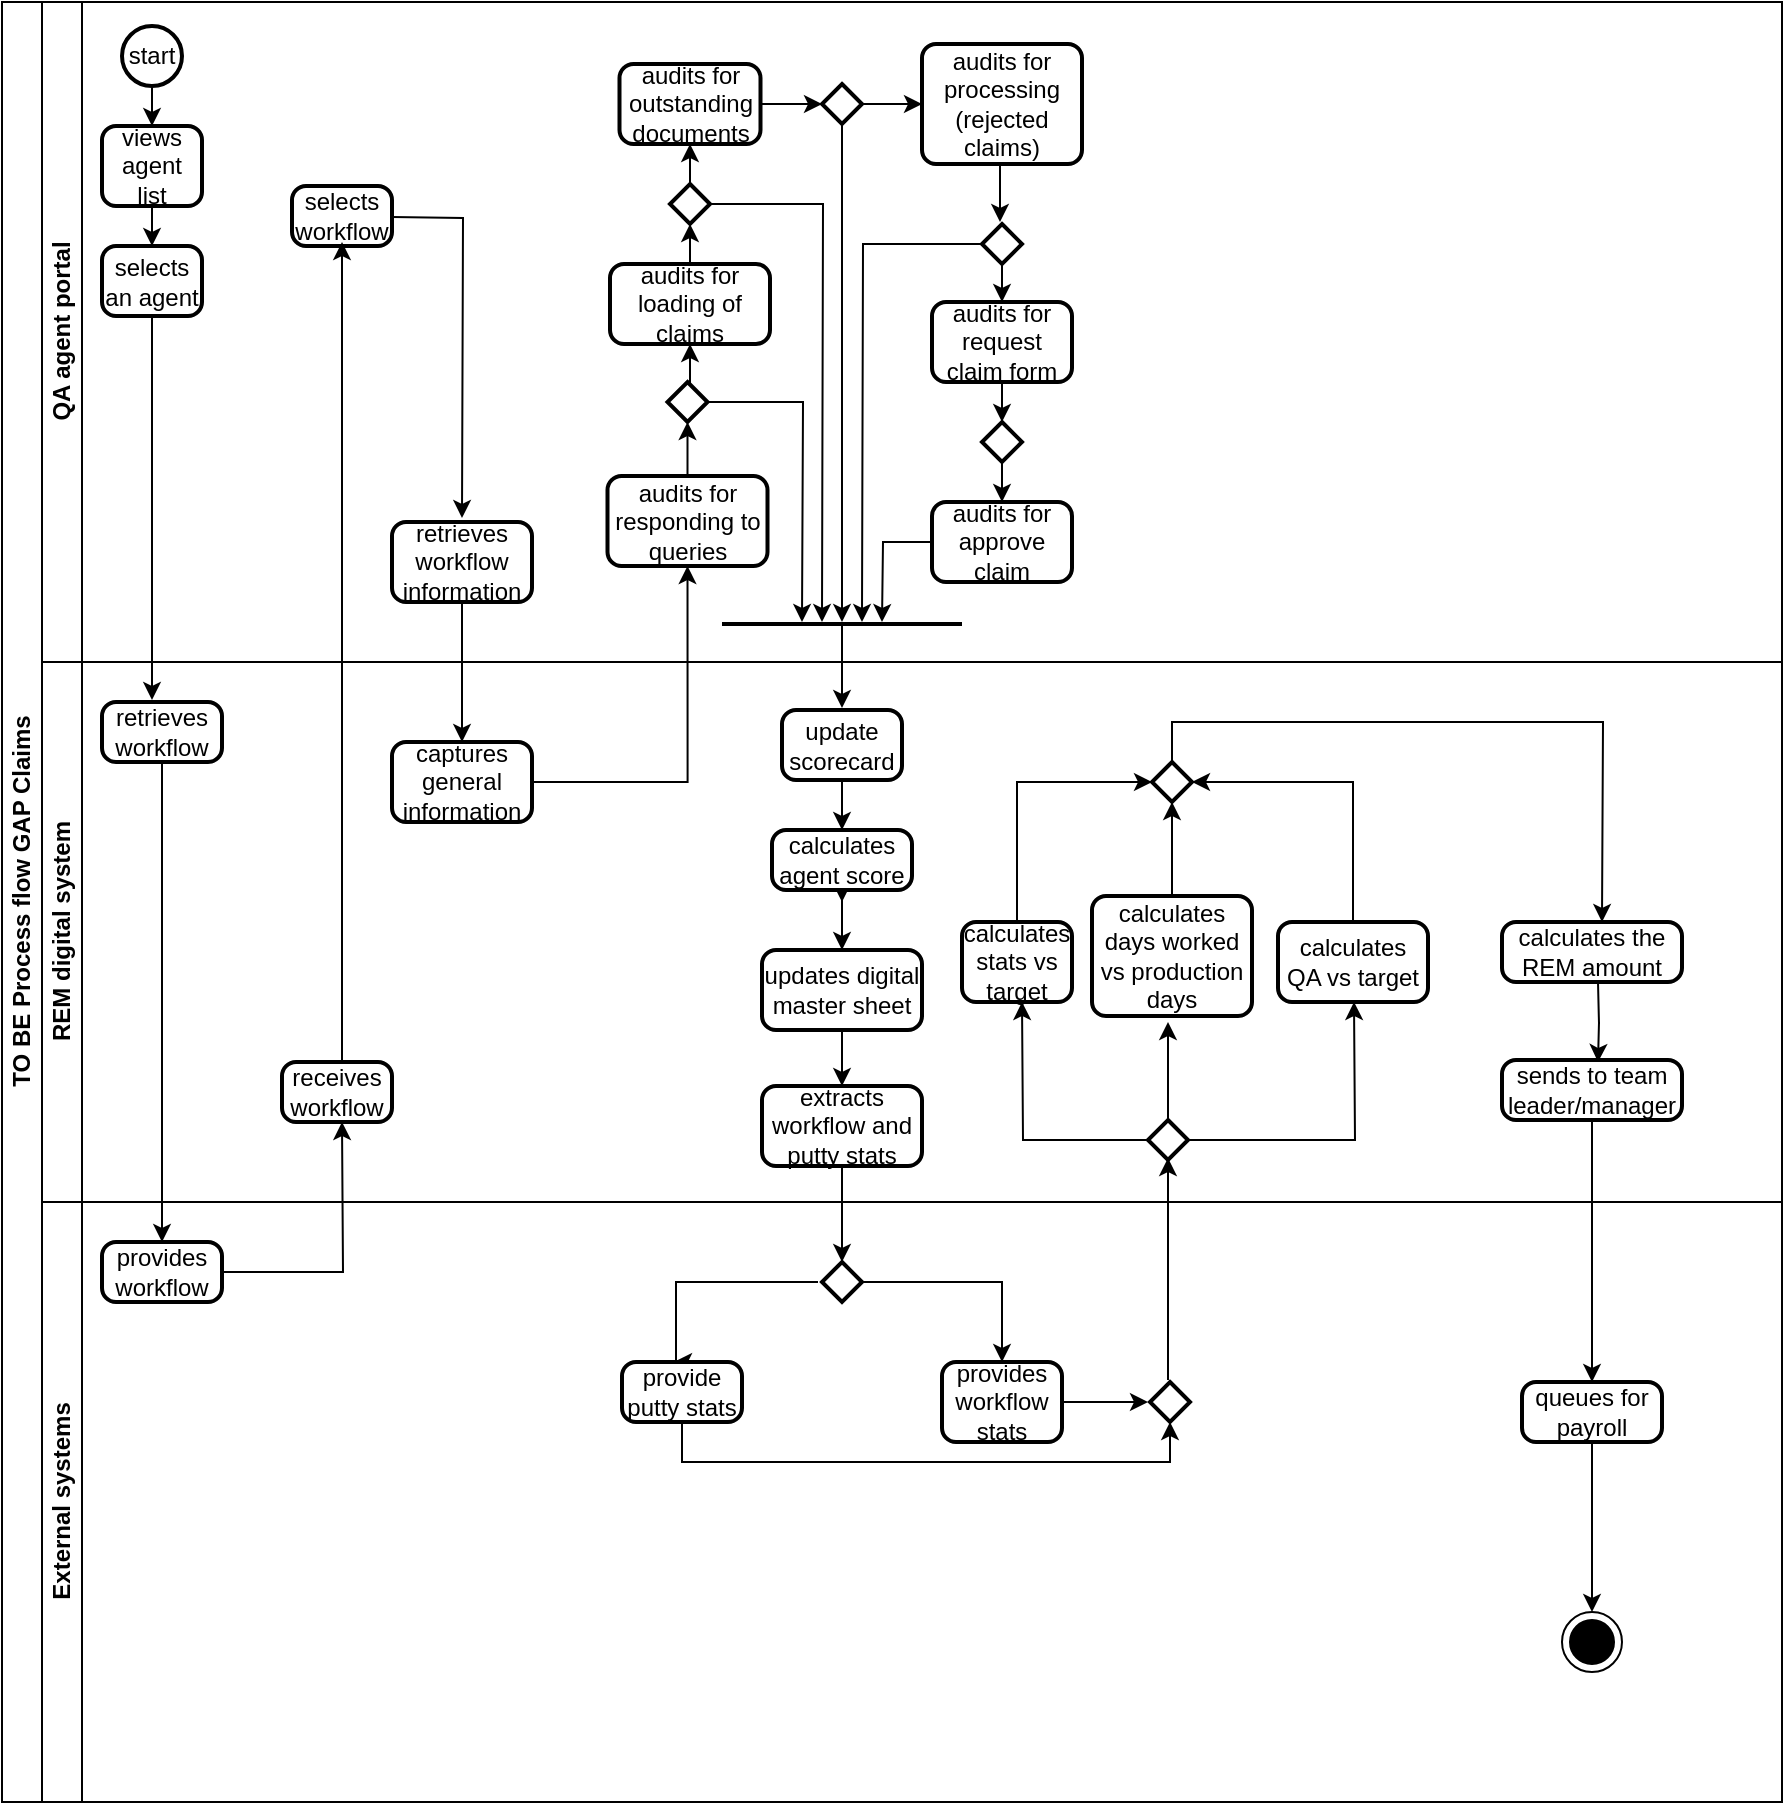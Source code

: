 <mxfile version="26.0.11">
  <diagram name="Page-1" id="bHxEFijC8007QPaECJp6">
    <mxGraphModel dx="794" dy="454" grid="1" gridSize="10" guides="1" tooltips="1" connect="1" arrows="1" fold="1" page="1" pageScale="1" pageWidth="850" pageHeight="1100" math="0" shadow="0">
      <root>
        <mxCell id="0" />
        <mxCell id="1" parent="0" />
        <mxCell id="AQpcyCFNnfoMruxE-PI4-3" value="TO BE Process flow GAP Claims" style="swimlane;childLayout=stackLayout;resizeParent=1;resizeParentMax=0;horizontal=0;startSize=20;horizontalStack=0;html=1;" vertex="1" parent="1">
          <mxGeometry x="70" y="60" width="890" height="900" as="geometry" />
        </mxCell>
        <mxCell id="AQpcyCFNnfoMruxE-PI4-4" value="QA agent portal" style="swimlane;startSize=20;horizontal=0;html=1;" vertex="1" parent="AQpcyCFNnfoMruxE-PI4-3">
          <mxGeometry x="20" width="870" height="330" as="geometry" />
        </mxCell>
        <mxCell id="AQpcyCFNnfoMruxE-PI4-12" style="edgeStyle=orthogonalEdgeStyle;rounded=0;orthogonalLoop=1;jettySize=auto;html=1;exitX=0.5;exitY=1;exitDx=0;exitDy=0;exitPerimeter=0;entryX=0.5;entryY=0;entryDx=0;entryDy=0;" edge="1" parent="AQpcyCFNnfoMruxE-PI4-4" source="AQpcyCFNnfoMruxE-PI4-7" target="AQpcyCFNnfoMruxE-PI4-11">
          <mxGeometry relative="1" as="geometry" />
        </mxCell>
        <mxCell id="AQpcyCFNnfoMruxE-PI4-7" value="start" style="strokeWidth=2;html=1;shape=mxgraph.flowchart.start_2;whiteSpace=wrap;" vertex="1" parent="AQpcyCFNnfoMruxE-PI4-4">
          <mxGeometry x="40" y="12" width="30" height="30" as="geometry" />
        </mxCell>
        <mxCell id="AQpcyCFNnfoMruxE-PI4-11" value="views agent list" style="rounded=1;whiteSpace=wrap;html=1;absoluteArcSize=1;arcSize=14;strokeWidth=2;" vertex="1" parent="AQpcyCFNnfoMruxE-PI4-4">
          <mxGeometry x="30" y="62" width="50" height="40" as="geometry" />
        </mxCell>
        <mxCell id="AQpcyCFNnfoMruxE-PI4-15" value="" style="edgeStyle=orthogonalEdgeStyle;rounded=0;orthogonalLoop=1;jettySize=auto;html=1;exitX=0.5;exitY=1;exitDx=0;exitDy=0;" edge="1" parent="AQpcyCFNnfoMruxE-PI4-4" source="AQpcyCFNnfoMruxE-PI4-11" target="AQpcyCFNnfoMruxE-PI4-14">
          <mxGeometry relative="1" as="geometry">
            <mxPoint x="145" y="182" as="targetPoint" />
            <mxPoint x="145" y="162" as="sourcePoint" />
          </mxGeometry>
        </mxCell>
        <mxCell id="AQpcyCFNnfoMruxE-PI4-16" style="edgeStyle=orthogonalEdgeStyle;rounded=0;orthogonalLoop=1;jettySize=auto;html=1;exitX=0.5;exitY=1;exitDx=0;exitDy=0;" edge="1" parent="AQpcyCFNnfoMruxE-PI4-4" source="AQpcyCFNnfoMruxE-PI4-14">
          <mxGeometry relative="1" as="geometry">
            <mxPoint x="55" y="349" as="targetPoint" />
          </mxGeometry>
        </mxCell>
        <mxCell id="AQpcyCFNnfoMruxE-PI4-14" value="selects an agent" style="rounded=1;whiteSpace=wrap;html=1;absoluteArcSize=1;arcSize=14;strokeWidth=2;" vertex="1" parent="AQpcyCFNnfoMruxE-PI4-4">
          <mxGeometry x="30" y="122" width="50" height="35" as="geometry" />
        </mxCell>
        <mxCell id="neZBOmozRX93bnKHMXi--25" value="audits for responding to queries" style="rounded=1;whiteSpace=wrap;html=1;absoluteArcSize=1;arcSize=14;strokeWidth=2;" parent="AQpcyCFNnfoMruxE-PI4-4" vertex="1">
          <mxGeometry x="282.75" y="237" width="80" height="45" as="geometry" />
        </mxCell>
        <mxCell id="neZBOmozRX93bnKHMXi--26" style="edgeStyle=orthogonalEdgeStyle;rounded=0;orthogonalLoop=1;jettySize=auto;html=1;exitX=0.5;exitY=1;exitDx=0;exitDy=0;" parent="AQpcyCFNnfoMruxE-PI4-4" source="neZBOmozRX93bnKHMXi--25" target="neZBOmozRX93bnKHMXi--25" edge="1">
          <mxGeometry relative="1" as="geometry" />
        </mxCell>
        <mxCell id="AQpcyCFNnfoMruxE-PI4-50" style="edgeStyle=orthogonalEdgeStyle;rounded=0;orthogonalLoop=1;jettySize=auto;html=1;exitX=0.5;exitY=0;exitDx=0;exitDy=0;exitPerimeter=0;entryX=0.5;entryY=1;entryDx=0;entryDy=0;" edge="1" parent="AQpcyCFNnfoMruxE-PI4-4" source="AQpcyCFNnfoMruxE-PI4-31" target="neZBOmozRX93bnKHMXi--30">
          <mxGeometry relative="1" as="geometry" />
        </mxCell>
        <mxCell id="AQpcyCFNnfoMruxE-PI4-75" style="edgeStyle=orthogonalEdgeStyle;rounded=0;orthogonalLoop=1;jettySize=auto;html=1;exitX=1;exitY=0.5;exitDx=0;exitDy=0;exitPerimeter=0;" edge="1" parent="AQpcyCFNnfoMruxE-PI4-4" source="AQpcyCFNnfoMruxE-PI4-31">
          <mxGeometry relative="1" as="geometry">
            <mxPoint x="380" y="310" as="targetPoint" />
          </mxGeometry>
        </mxCell>
        <mxCell id="AQpcyCFNnfoMruxE-PI4-31" value="" style="strokeWidth=2;html=1;shape=mxgraph.flowchart.decision;whiteSpace=wrap;" vertex="1" parent="AQpcyCFNnfoMruxE-PI4-4">
          <mxGeometry x="312.75" y="190" width="20" height="20" as="geometry" />
        </mxCell>
        <mxCell id="AQpcyCFNnfoMruxE-PI4-33" style="edgeStyle=orthogonalEdgeStyle;rounded=0;orthogonalLoop=1;jettySize=auto;html=1;exitX=0.5;exitY=0;exitDx=0;exitDy=0;" edge="1" parent="AQpcyCFNnfoMruxE-PI4-4" source="neZBOmozRX93bnKHMXi--30">
          <mxGeometry relative="1" as="geometry">
            <mxPoint x="324" y="111" as="targetPoint" />
          </mxGeometry>
        </mxCell>
        <mxCell id="neZBOmozRX93bnKHMXi--30" value="audits for loading of claims" style="rounded=1;whiteSpace=wrap;html=1;absoluteArcSize=1;arcSize=14;strokeWidth=2;" parent="AQpcyCFNnfoMruxE-PI4-4" vertex="1">
          <mxGeometry x="284" y="131" width="80" height="40" as="geometry" />
        </mxCell>
        <mxCell id="AQpcyCFNnfoMruxE-PI4-35" style="edgeStyle=orthogonalEdgeStyle;rounded=0;orthogonalLoop=1;jettySize=auto;html=1;exitX=0.5;exitY=0;exitDx=0;exitDy=0;exitPerimeter=0;" edge="1" parent="AQpcyCFNnfoMruxE-PI4-4" source="AQpcyCFNnfoMruxE-PI4-34">
          <mxGeometry relative="1" as="geometry">
            <mxPoint x="324" y="71" as="targetPoint" />
          </mxGeometry>
        </mxCell>
        <mxCell id="AQpcyCFNnfoMruxE-PI4-74" style="edgeStyle=orthogonalEdgeStyle;rounded=0;orthogonalLoop=1;jettySize=auto;html=1;exitX=1;exitY=0.5;exitDx=0;exitDy=0;exitPerimeter=0;" edge="1" parent="AQpcyCFNnfoMruxE-PI4-4" source="AQpcyCFNnfoMruxE-PI4-34">
          <mxGeometry relative="1" as="geometry">
            <mxPoint x="390" y="310" as="targetPoint" />
          </mxGeometry>
        </mxCell>
        <mxCell id="AQpcyCFNnfoMruxE-PI4-34" value="" style="strokeWidth=2;html=1;shape=mxgraph.flowchart.decision;whiteSpace=wrap;" vertex="1" parent="AQpcyCFNnfoMruxE-PI4-4">
          <mxGeometry x="314" y="91" width="20" height="20" as="geometry" />
        </mxCell>
        <mxCell id="AQpcyCFNnfoMruxE-PI4-63" style="edgeStyle=orthogonalEdgeStyle;rounded=0;orthogonalLoop=1;jettySize=auto;html=1;exitX=1;exitY=0.5;exitDx=0;exitDy=0;" edge="1" parent="AQpcyCFNnfoMruxE-PI4-4" source="neZBOmozRX93bnKHMXi--32">
          <mxGeometry relative="1" as="geometry">
            <mxPoint x="390" y="51" as="targetPoint" />
          </mxGeometry>
        </mxCell>
        <mxCell id="neZBOmozRX93bnKHMXi--32" value="audits for outstanding documents" style="rounded=1;whiteSpace=wrap;html=1;absoluteArcSize=1;arcSize=14;strokeWidth=2;" parent="AQpcyCFNnfoMruxE-PI4-4" vertex="1">
          <mxGeometry x="288.75" y="31" width="70.5" height="40" as="geometry" />
        </mxCell>
        <mxCell id="AQpcyCFNnfoMruxE-PI4-45" style="edgeStyle=orthogonalEdgeStyle;rounded=0;orthogonalLoop=1;jettySize=auto;html=1;exitX=1;exitY=0.25;exitDx=0;exitDy=0;" edge="1" parent="AQpcyCFNnfoMruxE-PI4-4">
          <mxGeometry relative="1" as="geometry">
            <mxPoint x="210" y="258" as="targetPoint" />
            <mxPoint x="175" y="107.5" as="sourcePoint" />
          </mxGeometry>
        </mxCell>
        <mxCell id="AQpcyCFNnfoMruxE-PI4-44" value="selects workflow" style="rounded=1;whiteSpace=wrap;html=1;absoluteArcSize=1;arcSize=14;strokeWidth=2;" vertex="1" parent="AQpcyCFNnfoMruxE-PI4-4">
          <mxGeometry x="125" y="92" width="50" height="30" as="geometry" />
        </mxCell>
        <mxCell id="AQpcyCFNnfoMruxE-PI4-47" style="edgeStyle=orthogonalEdgeStyle;rounded=0;orthogonalLoop=1;jettySize=auto;html=1;exitX=0.5;exitY=1;exitDx=0;exitDy=0;" edge="1" parent="AQpcyCFNnfoMruxE-PI4-4" source="AQpcyCFNnfoMruxE-PI4-46">
          <mxGeometry relative="1" as="geometry">
            <mxPoint x="210" y="370" as="targetPoint" />
          </mxGeometry>
        </mxCell>
        <mxCell id="AQpcyCFNnfoMruxE-PI4-46" value="retrieves workflow information" style="rounded=1;whiteSpace=wrap;html=1;absoluteArcSize=1;arcSize=14;strokeWidth=2;" vertex="1" parent="AQpcyCFNnfoMruxE-PI4-4">
          <mxGeometry x="175" y="260" width="70" height="40" as="geometry" />
        </mxCell>
        <mxCell id="AQpcyCFNnfoMruxE-PI4-49" style="edgeStyle=orthogonalEdgeStyle;rounded=0;orthogonalLoop=1;jettySize=auto;html=1;exitX=0.5;exitY=0;exitDx=0;exitDy=0;entryX=0.5;entryY=1;entryDx=0;entryDy=0;entryPerimeter=0;" edge="1" parent="AQpcyCFNnfoMruxE-PI4-4" source="neZBOmozRX93bnKHMXi--25" target="AQpcyCFNnfoMruxE-PI4-31">
          <mxGeometry relative="1" as="geometry" />
        </mxCell>
        <mxCell id="AQpcyCFNnfoMruxE-PI4-64" style="edgeStyle=orthogonalEdgeStyle;rounded=0;orthogonalLoop=1;jettySize=auto;html=1;exitX=1;exitY=0.5;exitDx=0;exitDy=0;exitPerimeter=0;" edge="1" parent="AQpcyCFNnfoMruxE-PI4-4" source="AQpcyCFNnfoMruxE-PI4-60">
          <mxGeometry relative="1" as="geometry">
            <mxPoint x="440" y="51" as="targetPoint" />
          </mxGeometry>
        </mxCell>
        <mxCell id="AQpcyCFNnfoMruxE-PI4-76" style="edgeStyle=orthogonalEdgeStyle;rounded=0;orthogonalLoop=1;jettySize=auto;html=1;exitX=0.5;exitY=1;exitDx=0;exitDy=0;exitPerimeter=0;" edge="1" parent="AQpcyCFNnfoMruxE-PI4-4" source="AQpcyCFNnfoMruxE-PI4-60">
          <mxGeometry relative="1" as="geometry">
            <mxPoint x="400" y="310" as="targetPoint" />
          </mxGeometry>
        </mxCell>
        <mxCell id="AQpcyCFNnfoMruxE-PI4-60" value="" style="strokeWidth=2;html=1;shape=mxgraph.flowchart.decision;whiteSpace=wrap;" vertex="1" parent="AQpcyCFNnfoMruxE-PI4-4">
          <mxGeometry x="390" y="41" width="20" height="20" as="geometry" />
        </mxCell>
        <mxCell id="AQpcyCFNnfoMruxE-PI4-65" style="edgeStyle=orthogonalEdgeStyle;rounded=0;orthogonalLoop=1;jettySize=auto;html=1;exitX=0.5;exitY=1;exitDx=0;exitDy=0;" edge="1" parent="AQpcyCFNnfoMruxE-PI4-4">
          <mxGeometry relative="1" as="geometry">
            <mxPoint x="479" y="110" as="targetPoint" />
            <mxPoint x="489" y="81" as="sourcePoint" />
          </mxGeometry>
        </mxCell>
        <mxCell id="neZBOmozRX93bnKHMXi--34" value="audits for processing (rejected claims)" style="rounded=1;whiteSpace=wrap;html=1;absoluteArcSize=1;arcSize=14;strokeWidth=2;" parent="AQpcyCFNnfoMruxE-PI4-4" vertex="1">
          <mxGeometry x="440" y="21" width="80" height="60" as="geometry" />
        </mxCell>
        <mxCell id="AQpcyCFNnfoMruxE-PI4-71" style="edgeStyle=orthogonalEdgeStyle;rounded=0;orthogonalLoop=1;jettySize=auto;html=1;exitX=0.5;exitY=1;exitDx=0;exitDy=0;" edge="1" parent="AQpcyCFNnfoMruxE-PI4-4" source="neZBOmozRX93bnKHMXi--36">
          <mxGeometry relative="1" as="geometry">
            <mxPoint x="480" y="210" as="targetPoint" />
          </mxGeometry>
        </mxCell>
        <mxCell id="neZBOmozRX93bnKHMXi--36" value="audits for request claim form" style="rounded=1;whiteSpace=wrap;html=1;absoluteArcSize=1;arcSize=14;strokeWidth=2;" parent="AQpcyCFNnfoMruxE-PI4-4" vertex="1">
          <mxGeometry x="445" y="150" width="70" height="40" as="geometry" />
        </mxCell>
        <mxCell id="AQpcyCFNnfoMruxE-PI4-70" style="edgeStyle=orthogonalEdgeStyle;rounded=0;orthogonalLoop=1;jettySize=auto;html=1;exitX=0.5;exitY=1;exitDx=0;exitDy=0;exitPerimeter=0;" edge="1" parent="AQpcyCFNnfoMruxE-PI4-4" source="AQpcyCFNnfoMruxE-PI4-68">
          <mxGeometry relative="1" as="geometry">
            <mxPoint x="480" y="150" as="targetPoint" />
          </mxGeometry>
        </mxCell>
        <mxCell id="AQpcyCFNnfoMruxE-PI4-77" style="edgeStyle=orthogonalEdgeStyle;rounded=0;orthogonalLoop=1;jettySize=auto;html=1;exitX=0;exitY=0.5;exitDx=0;exitDy=0;exitPerimeter=0;" edge="1" parent="AQpcyCFNnfoMruxE-PI4-4" source="AQpcyCFNnfoMruxE-PI4-68">
          <mxGeometry relative="1" as="geometry">
            <mxPoint x="410" y="310" as="targetPoint" />
          </mxGeometry>
        </mxCell>
        <mxCell id="AQpcyCFNnfoMruxE-PI4-68" value="" style="strokeWidth=2;html=1;shape=mxgraph.flowchart.decision;whiteSpace=wrap;" vertex="1" parent="AQpcyCFNnfoMruxE-PI4-4">
          <mxGeometry x="470" y="111" width="20" height="20" as="geometry" />
        </mxCell>
        <mxCell id="AQpcyCFNnfoMruxE-PI4-73" style="edgeStyle=orthogonalEdgeStyle;rounded=0;orthogonalLoop=1;jettySize=auto;html=1;exitX=0.5;exitY=1;exitDx=0;exitDy=0;exitPerimeter=0;" edge="1" parent="AQpcyCFNnfoMruxE-PI4-4" source="AQpcyCFNnfoMruxE-PI4-72">
          <mxGeometry relative="1" as="geometry">
            <mxPoint x="480" y="250" as="targetPoint" />
          </mxGeometry>
        </mxCell>
        <mxCell id="AQpcyCFNnfoMruxE-PI4-72" value="" style="strokeWidth=2;html=1;shape=mxgraph.flowchart.decision;whiteSpace=wrap;" vertex="1" parent="AQpcyCFNnfoMruxE-PI4-4">
          <mxGeometry x="470" y="210" width="20" height="20" as="geometry" />
        </mxCell>
        <mxCell id="AQpcyCFNnfoMruxE-PI4-79" style="edgeStyle=orthogonalEdgeStyle;rounded=0;orthogonalLoop=1;jettySize=auto;html=1;exitX=0;exitY=0.5;exitDx=0;exitDy=0;" edge="1" parent="AQpcyCFNnfoMruxE-PI4-4" source="neZBOmozRX93bnKHMXi--39">
          <mxGeometry relative="1" as="geometry">
            <mxPoint x="420" y="310" as="targetPoint" />
          </mxGeometry>
        </mxCell>
        <mxCell id="neZBOmozRX93bnKHMXi--39" value="audits for approve claim" style="rounded=1;whiteSpace=wrap;html=1;absoluteArcSize=1;arcSize=14;strokeWidth=2;" parent="AQpcyCFNnfoMruxE-PI4-4" vertex="1">
          <mxGeometry x="445" y="250" width="70" height="40" as="geometry" />
        </mxCell>
        <mxCell id="AQpcyCFNnfoMruxE-PI4-80" value="" style="line;strokeWidth=2;html=1;" vertex="1" parent="AQpcyCFNnfoMruxE-PI4-4">
          <mxGeometry x="340" y="306" width="120" height="10" as="geometry" />
        </mxCell>
        <mxCell id="AQpcyCFNnfoMruxE-PI4-5" value="REM digital system" style="swimlane;startSize=20;horizontal=0;html=1;" vertex="1" parent="AQpcyCFNnfoMruxE-PI4-3">
          <mxGeometry x="20" y="330" width="870" height="270" as="geometry" />
        </mxCell>
        <mxCell id="AQpcyCFNnfoMruxE-PI4-19" style="edgeStyle=orthogonalEdgeStyle;rounded=0;orthogonalLoop=1;jettySize=auto;html=1;exitX=0.5;exitY=1;exitDx=0;exitDy=0;" edge="1" parent="AQpcyCFNnfoMruxE-PI4-5" source="AQpcyCFNnfoMruxE-PI4-17">
          <mxGeometry relative="1" as="geometry">
            <mxPoint x="60" y="290" as="targetPoint" />
          </mxGeometry>
        </mxCell>
        <mxCell id="AQpcyCFNnfoMruxE-PI4-17" value="retrieves workflow" style="rounded=1;whiteSpace=wrap;html=1;absoluteArcSize=1;arcSize=14;strokeWidth=2;" vertex="1" parent="AQpcyCFNnfoMruxE-PI4-5">
          <mxGeometry x="30" y="20" width="60" height="30" as="geometry" />
        </mxCell>
        <mxCell id="AQpcyCFNnfoMruxE-PI4-24" value="captures general information" style="rounded=1;whiteSpace=wrap;html=1;absoluteArcSize=1;arcSize=14;strokeWidth=2;" vertex="1" parent="AQpcyCFNnfoMruxE-PI4-5">
          <mxGeometry x="175" y="40" width="70" height="40" as="geometry" />
        </mxCell>
        <mxCell id="AQpcyCFNnfoMruxE-PI4-36" value="receives workflow" style="rounded=1;whiteSpace=wrap;html=1;absoluteArcSize=1;arcSize=14;strokeWidth=2;" vertex="1" parent="AQpcyCFNnfoMruxE-PI4-5">
          <mxGeometry x="120" y="200" width="55" height="30" as="geometry" />
        </mxCell>
        <mxCell id="AQpcyCFNnfoMruxE-PI4-43" value="" style="endArrow=classic;html=1;rounded=0;" edge="1" parent="AQpcyCFNnfoMruxE-PI4-5">
          <mxGeometry width="50" height="50" relative="1" as="geometry">
            <mxPoint x="150" y="200" as="sourcePoint" />
            <mxPoint x="150" y="-210" as="targetPoint" />
          </mxGeometry>
        </mxCell>
        <mxCell id="AQpcyCFNnfoMruxE-PI4-81" value="" style="endArrow=classic;html=1;rounded=0;" edge="1" parent="AQpcyCFNnfoMruxE-PI4-5">
          <mxGeometry width="50" height="50" relative="1" as="geometry">
            <mxPoint x="400" y="-18" as="sourcePoint" />
            <mxPoint x="400" y="23" as="targetPoint" />
            <Array as="points" />
          </mxGeometry>
        </mxCell>
        <mxCell id="AQpcyCFNnfoMruxE-PI4-83" style="edgeStyle=orthogonalEdgeStyle;rounded=0;orthogonalLoop=1;jettySize=auto;html=1;exitX=0.5;exitY=1;exitDx=0;exitDy=0;" edge="1" parent="AQpcyCFNnfoMruxE-PI4-5" source="AQpcyCFNnfoMruxE-PI4-85">
          <mxGeometry relative="1" as="geometry">
            <mxPoint x="400" y="120" as="targetPoint" />
          </mxGeometry>
        </mxCell>
        <mxCell id="AQpcyCFNnfoMruxE-PI4-82" value="update scorecard" style="rounded=1;whiteSpace=wrap;html=1;absoluteArcSize=1;arcSize=14;strokeWidth=2;" vertex="1" parent="AQpcyCFNnfoMruxE-PI4-5">
          <mxGeometry x="370" y="24" width="60" height="35" as="geometry" />
        </mxCell>
        <mxCell id="AQpcyCFNnfoMruxE-PI4-86" value="" style="edgeStyle=orthogonalEdgeStyle;rounded=0;orthogonalLoop=1;jettySize=auto;html=1;exitX=0.5;exitY=1;exitDx=0;exitDy=0;" edge="1" parent="AQpcyCFNnfoMruxE-PI4-5" source="AQpcyCFNnfoMruxE-PI4-82" target="AQpcyCFNnfoMruxE-PI4-85">
          <mxGeometry relative="1" as="geometry">
            <mxPoint x="490" y="474" as="targetPoint" />
            <mxPoint x="490" y="449" as="sourcePoint" />
          </mxGeometry>
        </mxCell>
        <mxCell id="AQpcyCFNnfoMruxE-PI4-85" value="calculates agent score" style="rounded=1;whiteSpace=wrap;html=1;absoluteArcSize=1;arcSize=14;strokeWidth=2;" vertex="1" parent="AQpcyCFNnfoMruxE-PI4-5">
          <mxGeometry x="365" y="84" width="70" height="30" as="geometry" />
        </mxCell>
        <mxCell id="AQpcyCFNnfoMruxE-PI4-90" style="edgeStyle=orthogonalEdgeStyle;rounded=0;orthogonalLoop=1;jettySize=auto;html=1;exitX=0.5;exitY=1;exitDx=0;exitDy=0;" edge="1" parent="AQpcyCFNnfoMruxE-PI4-5" source="AQpcyCFNnfoMruxE-PI4-88">
          <mxGeometry relative="1" as="geometry">
            <mxPoint x="400" y="212" as="targetPoint" />
          </mxGeometry>
        </mxCell>
        <mxCell id="AQpcyCFNnfoMruxE-PI4-88" value="updates digital master sheet" style="rounded=1;whiteSpace=wrap;html=1;absoluteArcSize=1;arcSize=14;strokeWidth=2;" vertex="1" parent="AQpcyCFNnfoMruxE-PI4-5">
          <mxGeometry x="360" y="144" width="80" height="40" as="geometry" />
        </mxCell>
        <mxCell id="AQpcyCFNnfoMruxE-PI4-89" value="" style="edgeStyle=orthogonalEdgeStyle;rounded=0;orthogonalLoop=1;jettySize=auto;html=1;exitX=0.5;exitY=1;exitDx=0;exitDy=0;" edge="1" parent="AQpcyCFNnfoMruxE-PI4-5" source="AQpcyCFNnfoMruxE-PI4-85" target="AQpcyCFNnfoMruxE-PI4-88">
          <mxGeometry relative="1" as="geometry">
            <mxPoint x="490" y="534" as="targetPoint" />
            <mxPoint x="490" y="504" as="sourcePoint" />
          </mxGeometry>
        </mxCell>
        <mxCell id="AQpcyCFNnfoMruxE-PI4-95" style="edgeStyle=orthogonalEdgeStyle;rounded=0;orthogonalLoop=1;jettySize=auto;html=1;exitX=0.5;exitY=1;exitDx=0;exitDy=0;" edge="1" parent="AQpcyCFNnfoMruxE-PI4-5" source="AQpcyCFNnfoMruxE-PI4-92">
          <mxGeometry relative="1" as="geometry">
            <mxPoint x="400" y="300" as="targetPoint" />
          </mxGeometry>
        </mxCell>
        <mxCell id="AQpcyCFNnfoMruxE-PI4-92" value="extracts workflow and putty stats" style="rounded=1;whiteSpace=wrap;html=1;absoluteArcSize=1;arcSize=14;strokeWidth=2;" vertex="1" parent="AQpcyCFNnfoMruxE-PI4-5">
          <mxGeometry x="360" y="212" width="80" height="40" as="geometry" />
        </mxCell>
        <mxCell id="AQpcyCFNnfoMruxE-PI4-109" style="edgeStyle=orthogonalEdgeStyle;rounded=0;orthogonalLoop=1;jettySize=auto;html=1;exitX=0;exitY=0.5;exitDx=0;exitDy=0;exitPerimeter=0;" edge="1" parent="AQpcyCFNnfoMruxE-PI4-5" source="AQpcyCFNnfoMruxE-PI4-107">
          <mxGeometry relative="1" as="geometry">
            <mxPoint x="490" y="170" as="targetPoint" />
          </mxGeometry>
        </mxCell>
        <mxCell id="AQpcyCFNnfoMruxE-PI4-115" style="edgeStyle=orthogonalEdgeStyle;rounded=0;orthogonalLoop=1;jettySize=auto;html=1;exitX=0.5;exitY=0;exitDx=0;exitDy=0;exitPerimeter=0;" edge="1" parent="AQpcyCFNnfoMruxE-PI4-5" source="AQpcyCFNnfoMruxE-PI4-107">
          <mxGeometry relative="1" as="geometry">
            <mxPoint x="563" y="180" as="targetPoint" />
          </mxGeometry>
        </mxCell>
        <mxCell id="AQpcyCFNnfoMruxE-PI4-117" style="edgeStyle=orthogonalEdgeStyle;rounded=0;orthogonalLoop=1;jettySize=auto;html=1;exitX=1;exitY=0.5;exitDx=0;exitDy=0;exitPerimeter=0;" edge="1" parent="AQpcyCFNnfoMruxE-PI4-5" source="AQpcyCFNnfoMruxE-PI4-107">
          <mxGeometry relative="1" as="geometry">
            <mxPoint x="656" y="170" as="targetPoint" />
            <mxPoint x="579" y="239" as="sourcePoint" />
          </mxGeometry>
        </mxCell>
        <mxCell id="AQpcyCFNnfoMruxE-PI4-107" value="" style="strokeWidth=2;html=1;shape=mxgraph.flowchart.decision;whiteSpace=wrap;" vertex="1" parent="AQpcyCFNnfoMruxE-PI4-5">
          <mxGeometry x="553" y="229" width="20" height="20" as="geometry" />
        </mxCell>
        <mxCell id="AQpcyCFNnfoMruxE-PI4-111" value="calculates stats vs target" style="rounded=1;whiteSpace=wrap;html=1;absoluteArcSize=1;arcSize=14;strokeWidth=2;" vertex="1" parent="AQpcyCFNnfoMruxE-PI4-5">
          <mxGeometry x="460" y="130" width="55" height="40" as="geometry" />
        </mxCell>
        <mxCell id="AQpcyCFNnfoMruxE-PI4-119" style="edgeStyle=orthogonalEdgeStyle;rounded=0;orthogonalLoop=1;jettySize=auto;html=1;exitX=0.5;exitY=0;exitDx=0;exitDy=0;" edge="1" parent="AQpcyCFNnfoMruxE-PI4-5" source="AQpcyCFNnfoMruxE-PI4-120">
          <mxGeometry relative="1" as="geometry">
            <mxPoint x="565" y="70" as="targetPoint" />
          </mxGeometry>
        </mxCell>
        <mxCell id="AQpcyCFNnfoMruxE-PI4-114" value="calculates days worked vs production days" style="rounded=1;whiteSpace=wrap;html=1;absoluteArcSize=1;arcSize=14;strokeWidth=2;" vertex="1" parent="AQpcyCFNnfoMruxE-PI4-5">
          <mxGeometry x="525" y="117" width="80" height="60" as="geometry" />
        </mxCell>
        <mxCell id="AQpcyCFNnfoMruxE-PI4-118" value="calculates QA vs target" style="rounded=1;whiteSpace=wrap;html=1;absoluteArcSize=1;arcSize=14;strokeWidth=2;" vertex="1" parent="AQpcyCFNnfoMruxE-PI4-5">
          <mxGeometry x="618" y="130" width="75" height="40" as="geometry" />
        </mxCell>
        <mxCell id="AQpcyCFNnfoMruxE-PI4-125" style="edgeStyle=orthogonalEdgeStyle;rounded=0;orthogonalLoop=1;jettySize=auto;html=1;exitX=0.5;exitY=0;exitDx=0;exitDy=0;exitPerimeter=0;" edge="1" parent="AQpcyCFNnfoMruxE-PI4-5" source="AQpcyCFNnfoMruxE-PI4-120">
          <mxGeometry relative="1" as="geometry">
            <mxPoint x="780" y="130" as="targetPoint" />
          </mxGeometry>
        </mxCell>
        <mxCell id="AQpcyCFNnfoMruxE-PI4-120" value="" style="strokeWidth=2;html=1;shape=mxgraph.flowchart.decision;whiteSpace=wrap;" vertex="1" parent="AQpcyCFNnfoMruxE-PI4-5">
          <mxGeometry x="555" y="50" width="20" height="20" as="geometry" />
        </mxCell>
        <mxCell id="AQpcyCFNnfoMruxE-PI4-121" value="" style="edgeStyle=orthogonalEdgeStyle;rounded=0;orthogonalLoop=1;jettySize=auto;html=1;exitX=0.5;exitY=0;exitDx=0;exitDy=0;" edge="1" parent="AQpcyCFNnfoMruxE-PI4-5" source="AQpcyCFNnfoMruxE-PI4-114" target="AQpcyCFNnfoMruxE-PI4-120">
          <mxGeometry relative="1" as="geometry">
            <mxPoint x="655" y="460" as="targetPoint" />
            <mxPoint x="655" y="507" as="sourcePoint" />
          </mxGeometry>
        </mxCell>
        <mxCell id="AQpcyCFNnfoMruxE-PI4-122" style="edgeStyle=orthogonalEdgeStyle;rounded=0;orthogonalLoop=1;jettySize=auto;html=1;exitX=0.5;exitY=0;exitDx=0;exitDy=0;entryX=0;entryY=0.5;entryDx=0;entryDy=0;entryPerimeter=0;" edge="1" parent="AQpcyCFNnfoMruxE-PI4-5" source="AQpcyCFNnfoMruxE-PI4-111" target="AQpcyCFNnfoMruxE-PI4-120">
          <mxGeometry relative="1" as="geometry" />
        </mxCell>
        <mxCell id="AQpcyCFNnfoMruxE-PI4-123" style="edgeStyle=orthogonalEdgeStyle;rounded=0;orthogonalLoop=1;jettySize=auto;html=1;exitX=0.5;exitY=0;exitDx=0;exitDy=0;entryX=1;entryY=0.5;entryDx=0;entryDy=0;entryPerimeter=0;" edge="1" parent="AQpcyCFNnfoMruxE-PI4-5" source="AQpcyCFNnfoMruxE-PI4-118" target="AQpcyCFNnfoMruxE-PI4-120">
          <mxGeometry relative="1" as="geometry" />
        </mxCell>
        <mxCell id="AQpcyCFNnfoMruxE-PI4-128" style="edgeStyle=orthogonalEdgeStyle;rounded=0;orthogonalLoop=1;jettySize=auto;html=1;exitX=0.5;exitY=1;exitDx=0;exitDy=0;" edge="1" parent="AQpcyCFNnfoMruxE-PI4-5">
          <mxGeometry relative="1" as="geometry">
            <mxPoint x="778" y="200" as="targetPoint" />
            <mxPoint x="778" y="160" as="sourcePoint" />
          </mxGeometry>
        </mxCell>
        <mxCell id="AQpcyCFNnfoMruxE-PI4-126" value="calculates the REM amount" style="rounded=1;whiteSpace=wrap;html=1;absoluteArcSize=1;arcSize=14;strokeWidth=2;" vertex="1" parent="AQpcyCFNnfoMruxE-PI4-5">
          <mxGeometry x="730" y="130" width="90" height="30" as="geometry" />
        </mxCell>
        <mxCell id="AQpcyCFNnfoMruxE-PI4-131" style="edgeStyle=orthogonalEdgeStyle;rounded=0;orthogonalLoop=1;jettySize=auto;html=1;exitX=0.5;exitY=1;exitDx=0;exitDy=0;" edge="1" parent="AQpcyCFNnfoMruxE-PI4-5" source="AQpcyCFNnfoMruxE-PI4-129">
          <mxGeometry relative="1" as="geometry">
            <mxPoint x="775" y="360" as="targetPoint" />
          </mxGeometry>
        </mxCell>
        <mxCell id="AQpcyCFNnfoMruxE-PI4-129" value="sends to team leader/manager" style="rounded=1;whiteSpace=wrap;html=1;absoluteArcSize=1;arcSize=14;strokeWidth=2;" vertex="1" parent="AQpcyCFNnfoMruxE-PI4-5">
          <mxGeometry x="730" y="199" width="90" height="30" as="geometry" />
        </mxCell>
        <mxCell id="AQpcyCFNnfoMruxE-PI4-6" value="External systems" style="swimlane;startSize=20;horizontal=0;html=1;" vertex="1" parent="AQpcyCFNnfoMruxE-PI4-3">
          <mxGeometry x="20" y="600" width="870" height="300" as="geometry" />
        </mxCell>
        <mxCell id="AQpcyCFNnfoMruxE-PI4-21" style="edgeStyle=orthogonalEdgeStyle;rounded=0;orthogonalLoop=1;jettySize=auto;html=1;exitX=1;exitY=0.5;exitDx=0;exitDy=0;" edge="1" parent="AQpcyCFNnfoMruxE-PI4-6" source="AQpcyCFNnfoMruxE-PI4-20">
          <mxGeometry relative="1" as="geometry">
            <mxPoint x="150" y="-40" as="targetPoint" />
          </mxGeometry>
        </mxCell>
        <mxCell id="AQpcyCFNnfoMruxE-PI4-20" value="provides workflow" style="rounded=1;whiteSpace=wrap;html=1;absoluteArcSize=1;arcSize=14;strokeWidth=2;" vertex="1" parent="AQpcyCFNnfoMruxE-PI4-6">
          <mxGeometry x="30" y="20" width="60" height="30" as="geometry" />
        </mxCell>
        <mxCell id="AQpcyCFNnfoMruxE-PI4-97" style="edgeStyle=orthogonalEdgeStyle;rounded=0;orthogonalLoop=1;jettySize=auto;html=1;" edge="1" parent="AQpcyCFNnfoMruxE-PI4-6">
          <mxGeometry relative="1" as="geometry">
            <mxPoint x="316" y="80" as="targetPoint" />
            <mxPoint x="388" y="40" as="sourcePoint" />
            <Array as="points">
              <mxPoint x="317" y="40" />
            </Array>
          </mxGeometry>
        </mxCell>
        <mxCell id="AQpcyCFNnfoMruxE-PI4-98" style="edgeStyle=orthogonalEdgeStyle;rounded=0;orthogonalLoop=1;jettySize=auto;html=1;exitX=1;exitY=0.5;exitDx=0;exitDy=0;exitPerimeter=0;" edge="1" parent="AQpcyCFNnfoMruxE-PI4-6" source="AQpcyCFNnfoMruxE-PI4-100">
          <mxGeometry relative="1" as="geometry">
            <mxPoint x="480" y="80" as="targetPoint" />
          </mxGeometry>
        </mxCell>
        <mxCell id="AQpcyCFNnfoMruxE-PI4-96" value="" style="strokeWidth=2;html=1;shape=mxgraph.flowchart.decision;whiteSpace=wrap;" vertex="1" parent="AQpcyCFNnfoMruxE-PI4-6">
          <mxGeometry x="390" y="30" width="20" height="20" as="geometry" />
        </mxCell>
        <mxCell id="AQpcyCFNnfoMruxE-PI4-99" value="provide putty stats" style="rounded=1;whiteSpace=wrap;html=1;absoluteArcSize=1;arcSize=14;strokeWidth=2;" vertex="1" parent="AQpcyCFNnfoMruxE-PI4-6">
          <mxGeometry x="290" y="80" width="60" height="30" as="geometry" />
        </mxCell>
        <mxCell id="AQpcyCFNnfoMruxE-PI4-103" style="edgeStyle=orthogonalEdgeStyle;rounded=0;orthogonalLoop=1;jettySize=auto;html=1;exitX=1;exitY=0.5;exitDx=0;exitDy=0;" edge="1" parent="AQpcyCFNnfoMruxE-PI4-6" source="AQpcyCFNnfoMruxE-PI4-100">
          <mxGeometry relative="1" as="geometry">
            <mxPoint x="553" y="100" as="targetPoint" />
            <mxPoint x="523" y="100" as="sourcePoint" />
          </mxGeometry>
        </mxCell>
        <mxCell id="AQpcyCFNnfoMruxE-PI4-100" value="provides workflow stats" style="rounded=1;whiteSpace=wrap;html=1;absoluteArcSize=1;arcSize=14;strokeWidth=2;" vertex="1" parent="AQpcyCFNnfoMruxE-PI4-6">
          <mxGeometry x="450" y="80" width="60" height="40" as="geometry" />
        </mxCell>
        <mxCell id="AQpcyCFNnfoMruxE-PI4-101" value="" style="edgeStyle=orthogonalEdgeStyle;rounded=0;orthogonalLoop=1;jettySize=auto;html=1;exitX=1;exitY=0.5;exitDx=0;exitDy=0;exitPerimeter=0;" edge="1" parent="AQpcyCFNnfoMruxE-PI4-6" source="AQpcyCFNnfoMruxE-PI4-96" target="AQpcyCFNnfoMruxE-PI4-100">
          <mxGeometry relative="1" as="geometry">
            <mxPoint x="570" y="740" as="targetPoint" />
            <mxPoint x="500" y="700" as="sourcePoint" />
          </mxGeometry>
        </mxCell>
        <mxCell id="AQpcyCFNnfoMruxE-PI4-106" style="edgeStyle=orthogonalEdgeStyle;rounded=0;orthogonalLoop=1;jettySize=auto;html=1;" edge="1" parent="AQpcyCFNnfoMruxE-PI4-6">
          <mxGeometry relative="1" as="geometry">
            <mxPoint x="563" y="-22" as="targetPoint" />
            <mxPoint x="563" y="89" as="sourcePoint" />
          </mxGeometry>
        </mxCell>
        <mxCell id="AQpcyCFNnfoMruxE-PI4-104" value="" style="strokeWidth=2;html=1;shape=mxgraph.flowchart.decision;whiteSpace=wrap;" vertex="1" parent="AQpcyCFNnfoMruxE-PI4-6">
          <mxGeometry x="554" y="90" width="20" height="20" as="geometry" />
        </mxCell>
        <mxCell id="AQpcyCFNnfoMruxE-PI4-105" style="edgeStyle=orthogonalEdgeStyle;rounded=0;orthogonalLoop=1;jettySize=auto;html=1;exitX=0.5;exitY=1;exitDx=0;exitDy=0;entryX=0.5;entryY=1;entryDx=0;entryDy=0;entryPerimeter=0;" edge="1" parent="AQpcyCFNnfoMruxE-PI4-6" source="AQpcyCFNnfoMruxE-PI4-99" target="AQpcyCFNnfoMruxE-PI4-104">
          <mxGeometry relative="1" as="geometry" />
        </mxCell>
        <mxCell id="AQpcyCFNnfoMruxE-PI4-133" style="edgeStyle=orthogonalEdgeStyle;rounded=0;orthogonalLoop=1;jettySize=auto;html=1;exitX=0.5;exitY=1;exitDx=0;exitDy=0;" edge="1" parent="AQpcyCFNnfoMruxE-PI4-6" source="AQpcyCFNnfoMruxE-PI4-132" target="AQpcyCFNnfoMruxE-PI4-135">
          <mxGeometry relative="1" as="geometry">
            <mxPoint x="775" y="220" as="targetPoint" />
          </mxGeometry>
        </mxCell>
        <mxCell id="AQpcyCFNnfoMruxE-PI4-132" value="queues for payroll" style="rounded=1;whiteSpace=wrap;html=1;absoluteArcSize=1;arcSize=14;strokeWidth=2;" vertex="1" parent="AQpcyCFNnfoMruxE-PI4-6">
          <mxGeometry x="740" y="90" width="70" height="30" as="geometry" />
        </mxCell>
        <mxCell id="AQpcyCFNnfoMruxE-PI4-135" value="" style="ellipse;html=1;shape=endState;fillColor=strokeColor;" vertex="1" parent="AQpcyCFNnfoMruxE-PI4-6">
          <mxGeometry x="760" y="205" width="30" height="30" as="geometry" />
        </mxCell>
        <mxCell id="AQpcyCFNnfoMruxE-PI4-48" style="edgeStyle=orthogonalEdgeStyle;rounded=0;orthogonalLoop=1;jettySize=auto;html=1;exitX=1;exitY=0.5;exitDx=0;exitDy=0;entryX=0.5;entryY=1;entryDx=0;entryDy=0;" edge="1" parent="AQpcyCFNnfoMruxE-PI4-3" source="AQpcyCFNnfoMruxE-PI4-24" target="neZBOmozRX93bnKHMXi--25">
          <mxGeometry relative="1" as="geometry">
            <mxPoint x="340" y="300" as="targetPoint" />
          </mxGeometry>
        </mxCell>
      </root>
    </mxGraphModel>
  </diagram>
</mxfile>
